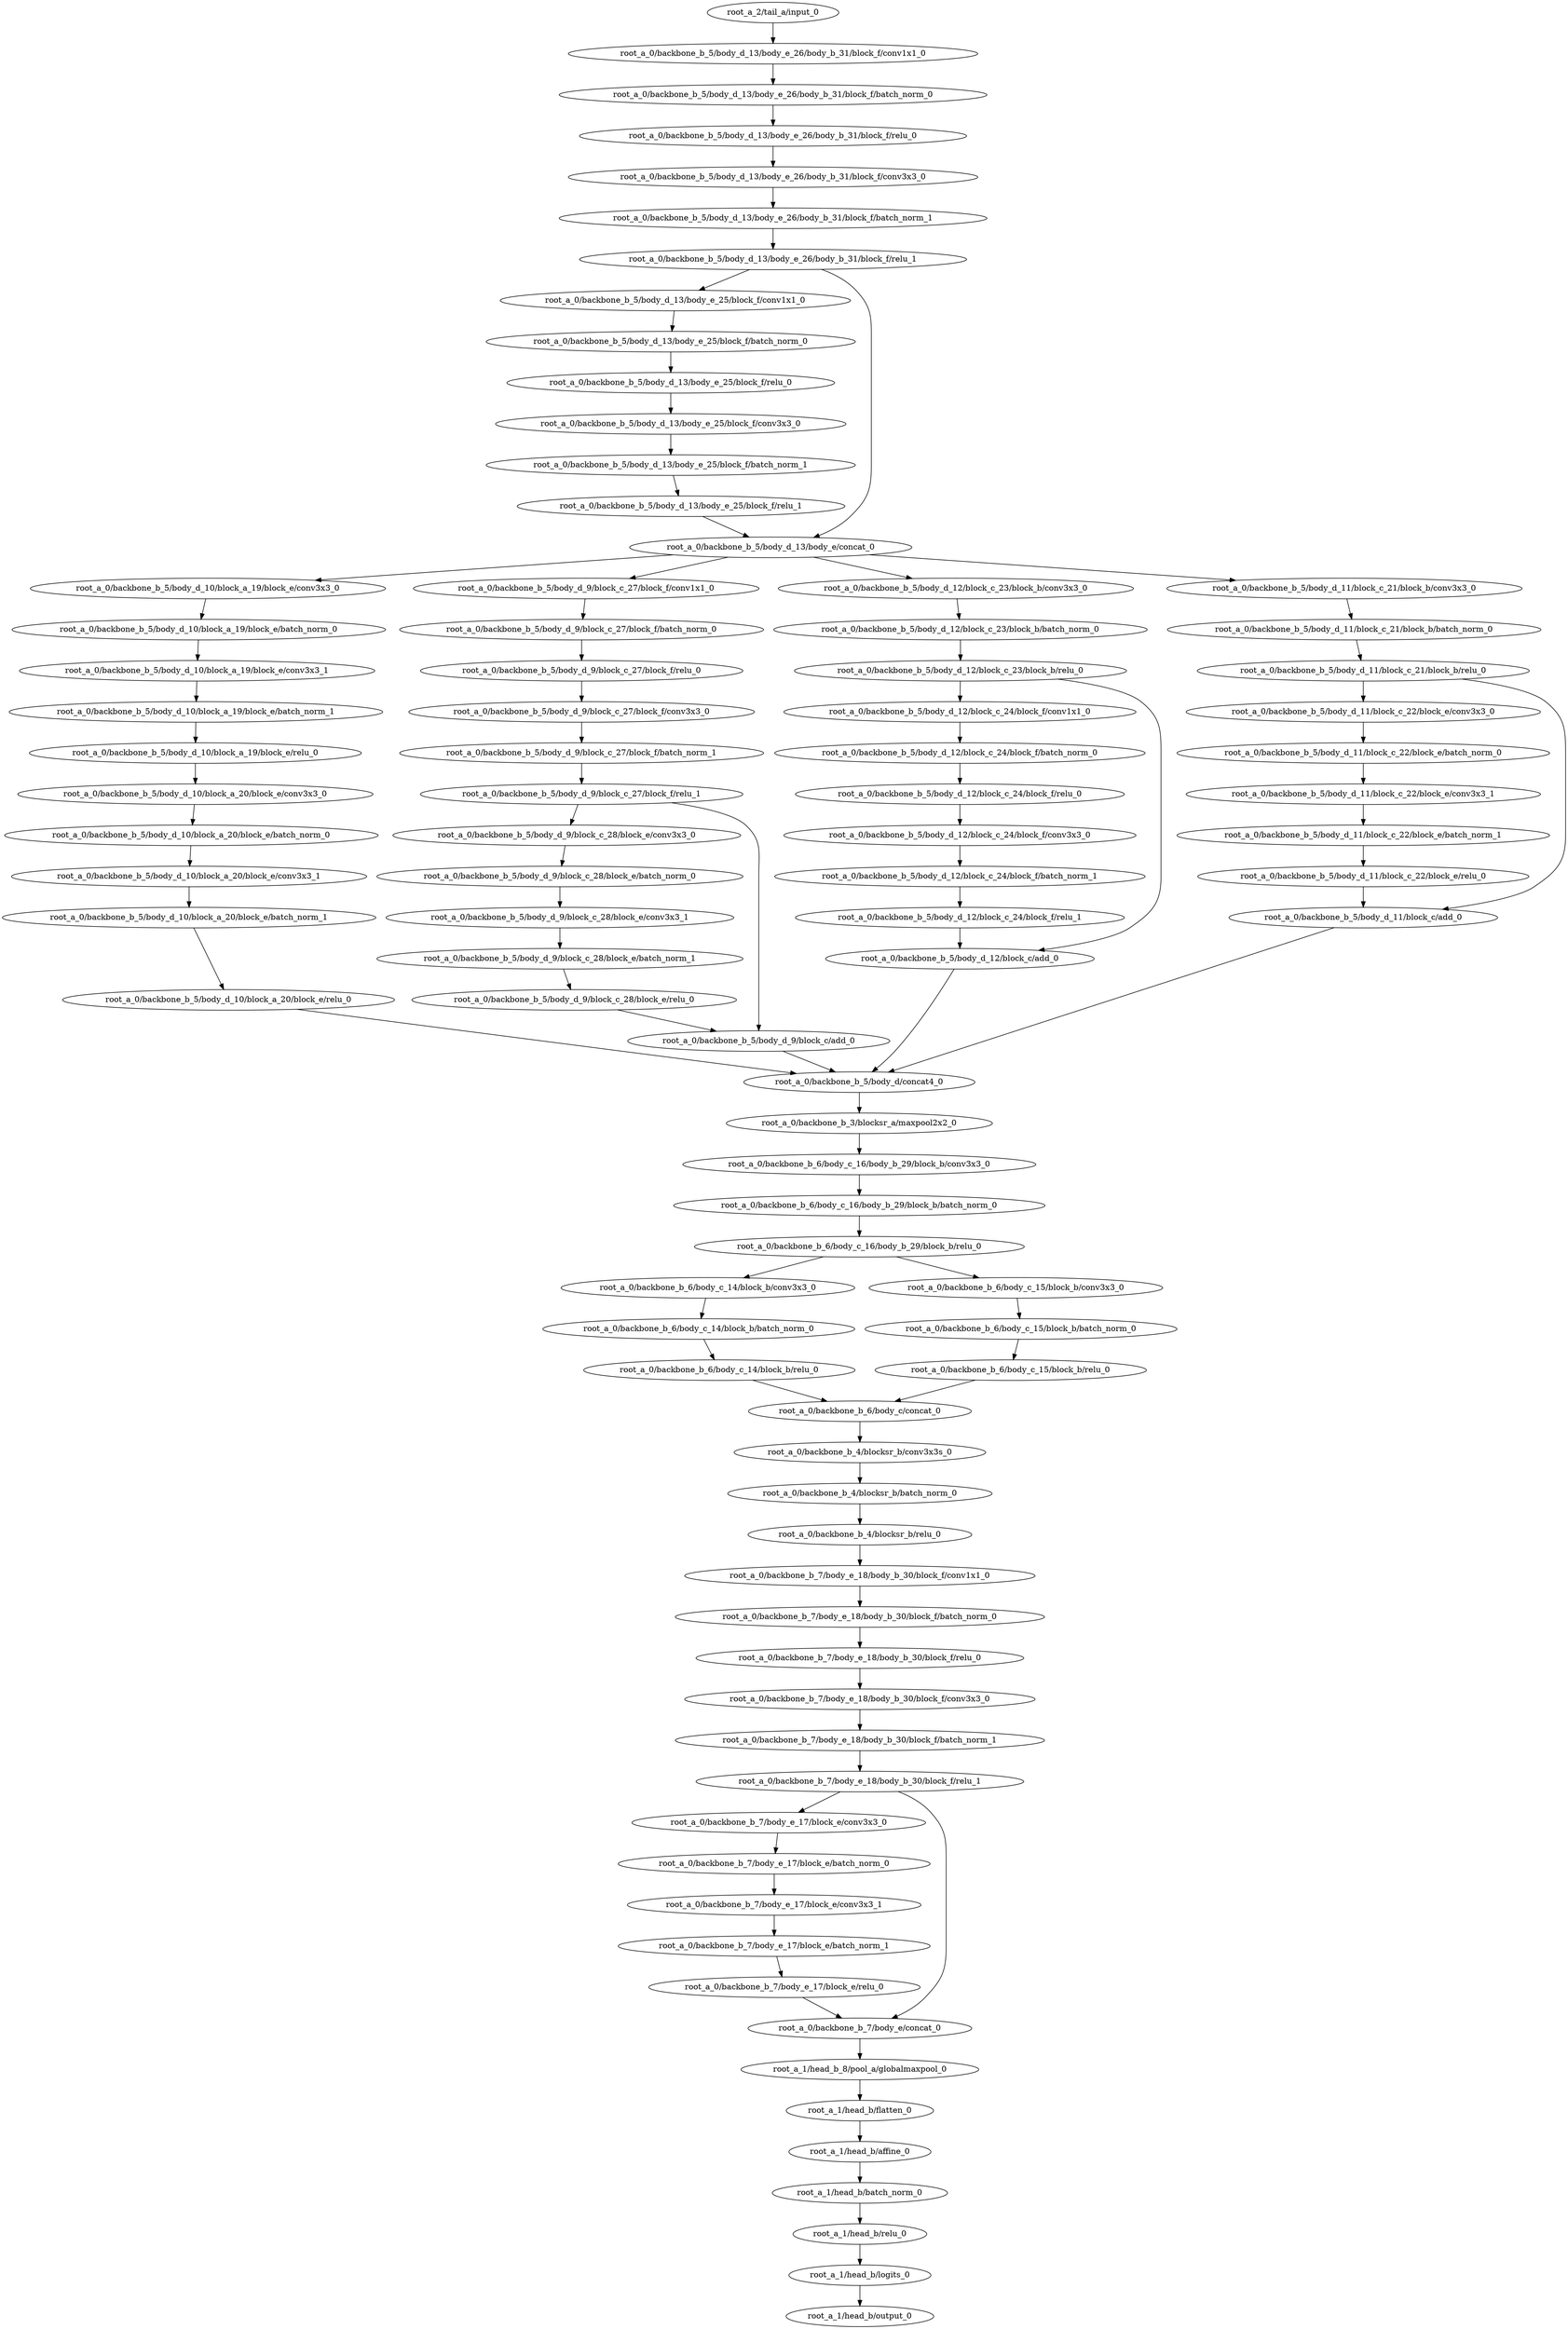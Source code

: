 digraph root_a {
	"root_a_2/tail_a/input_0"
	"root_a_0/backbone_b_5/body_d_13/body_e_26/body_b_31/block_f/conv1x1_0"
	"root_a_0/backbone_b_5/body_d_13/body_e_26/body_b_31/block_f/batch_norm_0"
	"root_a_0/backbone_b_5/body_d_13/body_e_26/body_b_31/block_f/relu_0"
	"root_a_0/backbone_b_5/body_d_13/body_e_26/body_b_31/block_f/conv3x3_0"
	"root_a_0/backbone_b_5/body_d_13/body_e_26/body_b_31/block_f/batch_norm_1"
	"root_a_0/backbone_b_5/body_d_13/body_e_26/body_b_31/block_f/relu_1"
	"root_a_0/backbone_b_5/body_d_13/body_e_25/block_f/conv1x1_0"
	"root_a_0/backbone_b_5/body_d_13/body_e_25/block_f/batch_norm_0"
	"root_a_0/backbone_b_5/body_d_13/body_e_25/block_f/relu_0"
	"root_a_0/backbone_b_5/body_d_13/body_e_25/block_f/conv3x3_0"
	"root_a_0/backbone_b_5/body_d_13/body_e_25/block_f/batch_norm_1"
	"root_a_0/backbone_b_5/body_d_13/body_e_25/block_f/relu_1"
	"root_a_0/backbone_b_5/body_d_13/body_e/concat_0"
	"root_a_0/backbone_b_5/body_d_10/block_a_19/block_e/conv3x3_0"
	"root_a_0/backbone_b_5/body_d_10/block_a_19/block_e/batch_norm_0"
	"root_a_0/backbone_b_5/body_d_10/block_a_19/block_e/conv3x3_1"
	"root_a_0/backbone_b_5/body_d_10/block_a_19/block_e/batch_norm_1"
	"root_a_0/backbone_b_5/body_d_10/block_a_19/block_e/relu_0"
	"root_a_0/backbone_b_5/body_d_10/block_a_20/block_e/conv3x3_0"
	"root_a_0/backbone_b_5/body_d_10/block_a_20/block_e/batch_norm_0"
	"root_a_0/backbone_b_5/body_d_10/block_a_20/block_e/conv3x3_1"
	"root_a_0/backbone_b_5/body_d_10/block_a_20/block_e/batch_norm_1"
	"root_a_0/backbone_b_5/body_d_10/block_a_20/block_e/relu_0"
	"root_a_0/backbone_b_5/body_d_9/block_c_27/block_f/conv1x1_0"
	"root_a_0/backbone_b_5/body_d_9/block_c_27/block_f/batch_norm_0"
	"root_a_0/backbone_b_5/body_d_9/block_c_27/block_f/relu_0"
	"root_a_0/backbone_b_5/body_d_9/block_c_27/block_f/conv3x3_0"
	"root_a_0/backbone_b_5/body_d_9/block_c_27/block_f/batch_norm_1"
	"root_a_0/backbone_b_5/body_d_9/block_c_27/block_f/relu_1"
	"root_a_0/backbone_b_5/body_d_9/block_c_28/block_e/conv3x3_0"
	"root_a_0/backbone_b_5/body_d_9/block_c_28/block_e/batch_norm_0"
	"root_a_0/backbone_b_5/body_d_9/block_c_28/block_e/conv3x3_1"
	"root_a_0/backbone_b_5/body_d_9/block_c_28/block_e/batch_norm_1"
	"root_a_0/backbone_b_5/body_d_9/block_c_28/block_e/relu_0"
	"root_a_0/backbone_b_5/body_d_9/block_c/add_0"
	"root_a_0/backbone_b_5/body_d_12/block_c_23/block_b/conv3x3_0"
	"root_a_0/backbone_b_5/body_d_12/block_c_23/block_b/batch_norm_0"
	"root_a_0/backbone_b_5/body_d_12/block_c_23/block_b/relu_0"
	"root_a_0/backbone_b_5/body_d_12/block_c_24/block_f/conv1x1_0"
	"root_a_0/backbone_b_5/body_d_12/block_c_24/block_f/batch_norm_0"
	"root_a_0/backbone_b_5/body_d_12/block_c_24/block_f/relu_0"
	"root_a_0/backbone_b_5/body_d_12/block_c_24/block_f/conv3x3_0"
	"root_a_0/backbone_b_5/body_d_12/block_c_24/block_f/batch_norm_1"
	"root_a_0/backbone_b_5/body_d_12/block_c_24/block_f/relu_1"
	"root_a_0/backbone_b_5/body_d_12/block_c/add_0"
	"root_a_0/backbone_b_5/body_d_11/block_c_21/block_b/conv3x3_0"
	"root_a_0/backbone_b_5/body_d_11/block_c_21/block_b/batch_norm_0"
	"root_a_0/backbone_b_5/body_d_11/block_c_21/block_b/relu_0"
	"root_a_0/backbone_b_5/body_d_11/block_c_22/block_e/conv3x3_0"
	"root_a_0/backbone_b_5/body_d_11/block_c_22/block_e/batch_norm_0"
	"root_a_0/backbone_b_5/body_d_11/block_c_22/block_e/conv3x3_1"
	"root_a_0/backbone_b_5/body_d_11/block_c_22/block_e/batch_norm_1"
	"root_a_0/backbone_b_5/body_d_11/block_c_22/block_e/relu_0"
	"root_a_0/backbone_b_5/body_d_11/block_c/add_0"
	"root_a_0/backbone_b_5/body_d/concat4_0"
	"root_a_0/backbone_b_3/blocksr_a/maxpool2x2_0"
	"root_a_0/backbone_b_6/body_c_16/body_b_29/block_b/conv3x3_0"
	"root_a_0/backbone_b_6/body_c_16/body_b_29/block_b/batch_norm_0"
	"root_a_0/backbone_b_6/body_c_16/body_b_29/block_b/relu_0"
	"root_a_0/backbone_b_6/body_c_14/block_b/conv3x3_0"
	"root_a_0/backbone_b_6/body_c_14/block_b/batch_norm_0"
	"root_a_0/backbone_b_6/body_c_14/block_b/relu_0"
	"root_a_0/backbone_b_6/body_c_15/block_b/conv3x3_0"
	"root_a_0/backbone_b_6/body_c_15/block_b/batch_norm_0"
	"root_a_0/backbone_b_6/body_c_15/block_b/relu_0"
	"root_a_0/backbone_b_6/body_c/concat_0"
	"root_a_0/backbone_b_4/blocksr_b/conv3x3s_0"
	"root_a_0/backbone_b_4/blocksr_b/batch_norm_0"
	"root_a_0/backbone_b_4/blocksr_b/relu_0"
	"root_a_0/backbone_b_7/body_e_18/body_b_30/block_f/conv1x1_0"
	"root_a_0/backbone_b_7/body_e_18/body_b_30/block_f/batch_norm_0"
	"root_a_0/backbone_b_7/body_e_18/body_b_30/block_f/relu_0"
	"root_a_0/backbone_b_7/body_e_18/body_b_30/block_f/conv3x3_0"
	"root_a_0/backbone_b_7/body_e_18/body_b_30/block_f/batch_norm_1"
	"root_a_0/backbone_b_7/body_e_18/body_b_30/block_f/relu_1"
	"root_a_0/backbone_b_7/body_e_17/block_e/conv3x3_0"
	"root_a_0/backbone_b_7/body_e_17/block_e/batch_norm_0"
	"root_a_0/backbone_b_7/body_e_17/block_e/conv3x3_1"
	"root_a_0/backbone_b_7/body_e_17/block_e/batch_norm_1"
	"root_a_0/backbone_b_7/body_e_17/block_e/relu_0"
	"root_a_0/backbone_b_7/body_e/concat_0"
	"root_a_1/head_b_8/pool_a/globalmaxpool_0"
	"root_a_1/head_b/flatten_0"
	"root_a_1/head_b/affine_0"
	"root_a_1/head_b/batch_norm_0"
	"root_a_1/head_b/relu_0"
	"root_a_1/head_b/logits_0"
	"root_a_1/head_b/output_0"

	"root_a_2/tail_a/input_0" -> "root_a_0/backbone_b_5/body_d_13/body_e_26/body_b_31/block_f/conv1x1_0"
	"root_a_0/backbone_b_5/body_d_13/body_e_26/body_b_31/block_f/conv1x1_0" -> "root_a_0/backbone_b_5/body_d_13/body_e_26/body_b_31/block_f/batch_norm_0"
	"root_a_0/backbone_b_5/body_d_13/body_e_26/body_b_31/block_f/batch_norm_0" -> "root_a_0/backbone_b_5/body_d_13/body_e_26/body_b_31/block_f/relu_0"
	"root_a_0/backbone_b_5/body_d_13/body_e_26/body_b_31/block_f/relu_0" -> "root_a_0/backbone_b_5/body_d_13/body_e_26/body_b_31/block_f/conv3x3_0"
	"root_a_0/backbone_b_5/body_d_13/body_e_26/body_b_31/block_f/conv3x3_0" -> "root_a_0/backbone_b_5/body_d_13/body_e_26/body_b_31/block_f/batch_norm_1"
	"root_a_0/backbone_b_5/body_d_13/body_e_26/body_b_31/block_f/batch_norm_1" -> "root_a_0/backbone_b_5/body_d_13/body_e_26/body_b_31/block_f/relu_1"
	"root_a_0/backbone_b_5/body_d_13/body_e_26/body_b_31/block_f/relu_1" -> "root_a_0/backbone_b_5/body_d_13/body_e_25/block_f/conv1x1_0"
	"root_a_0/backbone_b_5/body_d_13/body_e_25/block_f/conv1x1_0" -> "root_a_0/backbone_b_5/body_d_13/body_e_25/block_f/batch_norm_0"
	"root_a_0/backbone_b_5/body_d_13/body_e_25/block_f/batch_norm_0" -> "root_a_0/backbone_b_5/body_d_13/body_e_25/block_f/relu_0"
	"root_a_0/backbone_b_5/body_d_13/body_e_25/block_f/relu_0" -> "root_a_0/backbone_b_5/body_d_13/body_e_25/block_f/conv3x3_0"
	"root_a_0/backbone_b_5/body_d_13/body_e_25/block_f/conv3x3_0" -> "root_a_0/backbone_b_5/body_d_13/body_e_25/block_f/batch_norm_1"
	"root_a_0/backbone_b_5/body_d_13/body_e_25/block_f/batch_norm_1" -> "root_a_0/backbone_b_5/body_d_13/body_e_25/block_f/relu_1"
	"root_a_0/backbone_b_5/body_d_13/body_e_25/block_f/relu_1" -> "root_a_0/backbone_b_5/body_d_13/body_e/concat_0"
	"root_a_0/backbone_b_5/body_d_13/body_e_26/body_b_31/block_f/relu_1" -> "root_a_0/backbone_b_5/body_d_13/body_e/concat_0"
	"root_a_0/backbone_b_5/body_d_13/body_e/concat_0" -> "root_a_0/backbone_b_5/body_d_10/block_a_19/block_e/conv3x3_0"
	"root_a_0/backbone_b_5/body_d_10/block_a_19/block_e/conv3x3_0" -> "root_a_0/backbone_b_5/body_d_10/block_a_19/block_e/batch_norm_0"
	"root_a_0/backbone_b_5/body_d_10/block_a_19/block_e/batch_norm_0" -> "root_a_0/backbone_b_5/body_d_10/block_a_19/block_e/conv3x3_1"
	"root_a_0/backbone_b_5/body_d_10/block_a_19/block_e/conv3x3_1" -> "root_a_0/backbone_b_5/body_d_10/block_a_19/block_e/batch_norm_1"
	"root_a_0/backbone_b_5/body_d_10/block_a_19/block_e/batch_norm_1" -> "root_a_0/backbone_b_5/body_d_10/block_a_19/block_e/relu_0"
	"root_a_0/backbone_b_5/body_d_10/block_a_19/block_e/relu_0" -> "root_a_0/backbone_b_5/body_d_10/block_a_20/block_e/conv3x3_0"
	"root_a_0/backbone_b_5/body_d_10/block_a_20/block_e/conv3x3_0" -> "root_a_0/backbone_b_5/body_d_10/block_a_20/block_e/batch_norm_0"
	"root_a_0/backbone_b_5/body_d_10/block_a_20/block_e/batch_norm_0" -> "root_a_0/backbone_b_5/body_d_10/block_a_20/block_e/conv3x3_1"
	"root_a_0/backbone_b_5/body_d_10/block_a_20/block_e/conv3x3_1" -> "root_a_0/backbone_b_5/body_d_10/block_a_20/block_e/batch_norm_1"
	"root_a_0/backbone_b_5/body_d_10/block_a_20/block_e/batch_norm_1" -> "root_a_0/backbone_b_5/body_d_10/block_a_20/block_e/relu_0"
	"root_a_0/backbone_b_5/body_d_13/body_e/concat_0" -> "root_a_0/backbone_b_5/body_d_9/block_c_27/block_f/conv1x1_0"
	"root_a_0/backbone_b_5/body_d_9/block_c_27/block_f/conv1x1_0" -> "root_a_0/backbone_b_5/body_d_9/block_c_27/block_f/batch_norm_0"
	"root_a_0/backbone_b_5/body_d_9/block_c_27/block_f/batch_norm_0" -> "root_a_0/backbone_b_5/body_d_9/block_c_27/block_f/relu_0"
	"root_a_0/backbone_b_5/body_d_9/block_c_27/block_f/relu_0" -> "root_a_0/backbone_b_5/body_d_9/block_c_27/block_f/conv3x3_0"
	"root_a_0/backbone_b_5/body_d_9/block_c_27/block_f/conv3x3_0" -> "root_a_0/backbone_b_5/body_d_9/block_c_27/block_f/batch_norm_1"
	"root_a_0/backbone_b_5/body_d_9/block_c_27/block_f/batch_norm_1" -> "root_a_0/backbone_b_5/body_d_9/block_c_27/block_f/relu_1"
	"root_a_0/backbone_b_5/body_d_9/block_c_27/block_f/relu_1" -> "root_a_0/backbone_b_5/body_d_9/block_c_28/block_e/conv3x3_0"
	"root_a_0/backbone_b_5/body_d_9/block_c_28/block_e/conv3x3_0" -> "root_a_0/backbone_b_5/body_d_9/block_c_28/block_e/batch_norm_0"
	"root_a_0/backbone_b_5/body_d_9/block_c_28/block_e/batch_norm_0" -> "root_a_0/backbone_b_5/body_d_9/block_c_28/block_e/conv3x3_1"
	"root_a_0/backbone_b_5/body_d_9/block_c_28/block_e/conv3x3_1" -> "root_a_0/backbone_b_5/body_d_9/block_c_28/block_e/batch_norm_1"
	"root_a_0/backbone_b_5/body_d_9/block_c_28/block_e/batch_norm_1" -> "root_a_0/backbone_b_5/body_d_9/block_c_28/block_e/relu_0"
	"root_a_0/backbone_b_5/body_d_9/block_c_28/block_e/relu_0" -> "root_a_0/backbone_b_5/body_d_9/block_c/add_0"
	"root_a_0/backbone_b_5/body_d_9/block_c_27/block_f/relu_1" -> "root_a_0/backbone_b_5/body_d_9/block_c/add_0"
	"root_a_0/backbone_b_5/body_d_13/body_e/concat_0" -> "root_a_0/backbone_b_5/body_d_12/block_c_23/block_b/conv3x3_0"
	"root_a_0/backbone_b_5/body_d_12/block_c_23/block_b/conv3x3_0" -> "root_a_0/backbone_b_5/body_d_12/block_c_23/block_b/batch_norm_0"
	"root_a_0/backbone_b_5/body_d_12/block_c_23/block_b/batch_norm_0" -> "root_a_0/backbone_b_5/body_d_12/block_c_23/block_b/relu_0"
	"root_a_0/backbone_b_5/body_d_12/block_c_23/block_b/relu_0" -> "root_a_0/backbone_b_5/body_d_12/block_c_24/block_f/conv1x1_0"
	"root_a_0/backbone_b_5/body_d_12/block_c_24/block_f/conv1x1_0" -> "root_a_0/backbone_b_5/body_d_12/block_c_24/block_f/batch_norm_0"
	"root_a_0/backbone_b_5/body_d_12/block_c_24/block_f/batch_norm_0" -> "root_a_0/backbone_b_5/body_d_12/block_c_24/block_f/relu_0"
	"root_a_0/backbone_b_5/body_d_12/block_c_24/block_f/relu_0" -> "root_a_0/backbone_b_5/body_d_12/block_c_24/block_f/conv3x3_0"
	"root_a_0/backbone_b_5/body_d_12/block_c_24/block_f/conv3x3_0" -> "root_a_0/backbone_b_5/body_d_12/block_c_24/block_f/batch_norm_1"
	"root_a_0/backbone_b_5/body_d_12/block_c_24/block_f/batch_norm_1" -> "root_a_0/backbone_b_5/body_d_12/block_c_24/block_f/relu_1"
	"root_a_0/backbone_b_5/body_d_12/block_c_23/block_b/relu_0" -> "root_a_0/backbone_b_5/body_d_12/block_c/add_0"
	"root_a_0/backbone_b_5/body_d_12/block_c_24/block_f/relu_1" -> "root_a_0/backbone_b_5/body_d_12/block_c/add_0"
	"root_a_0/backbone_b_5/body_d_13/body_e/concat_0" -> "root_a_0/backbone_b_5/body_d_11/block_c_21/block_b/conv3x3_0"
	"root_a_0/backbone_b_5/body_d_11/block_c_21/block_b/conv3x3_0" -> "root_a_0/backbone_b_5/body_d_11/block_c_21/block_b/batch_norm_0"
	"root_a_0/backbone_b_5/body_d_11/block_c_21/block_b/batch_norm_0" -> "root_a_0/backbone_b_5/body_d_11/block_c_21/block_b/relu_0"
	"root_a_0/backbone_b_5/body_d_11/block_c_21/block_b/relu_0" -> "root_a_0/backbone_b_5/body_d_11/block_c_22/block_e/conv3x3_0"
	"root_a_0/backbone_b_5/body_d_11/block_c_22/block_e/conv3x3_0" -> "root_a_0/backbone_b_5/body_d_11/block_c_22/block_e/batch_norm_0"
	"root_a_0/backbone_b_5/body_d_11/block_c_22/block_e/batch_norm_0" -> "root_a_0/backbone_b_5/body_d_11/block_c_22/block_e/conv3x3_1"
	"root_a_0/backbone_b_5/body_d_11/block_c_22/block_e/conv3x3_1" -> "root_a_0/backbone_b_5/body_d_11/block_c_22/block_e/batch_norm_1"
	"root_a_0/backbone_b_5/body_d_11/block_c_22/block_e/batch_norm_1" -> "root_a_0/backbone_b_5/body_d_11/block_c_22/block_e/relu_0"
	"root_a_0/backbone_b_5/body_d_11/block_c_21/block_b/relu_0" -> "root_a_0/backbone_b_5/body_d_11/block_c/add_0"
	"root_a_0/backbone_b_5/body_d_11/block_c_22/block_e/relu_0" -> "root_a_0/backbone_b_5/body_d_11/block_c/add_0"
	"root_a_0/backbone_b_5/body_d_10/block_a_20/block_e/relu_0" -> "root_a_0/backbone_b_5/body_d/concat4_0"
	"root_a_0/backbone_b_5/body_d_9/block_c/add_0" -> "root_a_0/backbone_b_5/body_d/concat4_0"
	"root_a_0/backbone_b_5/body_d_12/block_c/add_0" -> "root_a_0/backbone_b_5/body_d/concat4_0"
	"root_a_0/backbone_b_5/body_d_11/block_c/add_0" -> "root_a_0/backbone_b_5/body_d/concat4_0"
	"root_a_0/backbone_b_5/body_d/concat4_0" -> "root_a_0/backbone_b_3/blocksr_a/maxpool2x2_0"
	"root_a_0/backbone_b_3/blocksr_a/maxpool2x2_0" -> "root_a_0/backbone_b_6/body_c_16/body_b_29/block_b/conv3x3_0"
	"root_a_0/backbone_b_6/body_c_16/body_b_29/block_b/conv3x3_0" -> "root_a_0/backbone_b_6/body_c_16/body_b_29/block_b/batch_norm_0"
	"root_a_0/backbone_b_6/body_c_16/body_b_29/block_b/batch_norm_0" -> "root_a_0/backbone_b_6/body_c_16/body_b_29/block_b/relu_0"
	"root_a_0/backbone_b_6/body_c_16/body_b_29/block_b/relu_0" -> "root_a_0/backbone_b_6/body_c_14/block_b/conv3x3_0"
	"root_a_0/backbone_b_6/body_c_14/block_b/conv3x3_0" -> "root_a_0/backbone_b_6/body_c_14/block_b/batch_norm_0"
	"root_a_0/backbone_b_6/body_c_14/block_b/batch_norm_0" -> "root_a_0/backbone_b_6/body_c_14/block_b/relu_0"
	"root_a_0/backbone_b_6/body_c_16/body_b_29/block_b/relu_0" -> "root_a_0/backbone_b_6/body_c_15/block_b/conv3x3_0"
	"root_a_0/backbone_b_6/body_c_15/block_b/conv3x3_0" -> "root_a_0/backbone_b_6/body_c_15/block_b/batch_norm_0"
	"root_a_0/backbone_b_6/body_c_15/block_b/batch_norm_0" -> "root_a_0/backbone_b_6/body_c_15/block_b/relu_0"
	"root_a_0/backbone_b_6/body_c_14/block_b/relu_0" -> "root_a_0/backbone_b_6/body_c/concat_0"
	"root_a_0/backbone_b_6/body_c_15/block_b/relu_0" -> "root_a_0/backbone_b_6/body_c/concat_0"
	"root_a_0/backbone_b_6/body_c/concat_0" -> "root_a_0/backbone_b_4/blocksr_b/conv3x3s_0"
	"root_a_0/backbone_b_4/blocksr_b/conv3x3s_0" -> "root_a_0/backbone_b_4/blocksr_b/batch_norm_0"
	"root_a_0/backbone_b_4/blocksr_b/batch_norm_0" -> "root_a_0/backbone_b_4/blocksr_b/relu_0"
	"root_a_0/backbone_b_4/blocksr_b/relu_0" -> "root_a_0/backbone_b_7/body_e_18/body_b_30/block_f/conv1x1_0"
	"root_a_0/backbone_b_7/body_e_18/body_b_30/block_f/conv1x1_0" -> "root_a_0/backbone_b_7/body_e_18/body_b_30/block_f/batch_norm_0"
	"root_a_0/backbone_b_7/body_e_18/body_b_30/block_f/batch_norm_0" -> "root_a_0/backbone_b_7/body_e_18/body_b_30/block_f/relu_0"
	"root_a_0/backbone_b_7/body_e_18/body_b_30/block_f/relu_0" -> "root_a_0/backbone_b_7/body_e_18/body_b_30/block_f/conv3x3_0"
	"root_a_0/backbone_b_7/body_e_18/body_b_30/block_f/conv3x3_0" -> "root_a_0/backbone_b_7/body_e_18/body_b_30/block_f/batch_norm_1"
	"root_a_0/backbone_b_7/body_e_18/body_b_30/block_f/batch_norm_1" -> "root_a_0/backbone_b_7/body_e_18/body_b_30/block_f/relu_1"
	"root_a_0/backbone_b_7/body_e_18/body_b_30/block_f/relu_1" -> "root_a_0/backbone_b_7/body_e_17/block_e/conv3x3_0"
	"root_a_0/backbone_b_7/body_e_17/block_e/conv3x3_0" -> "root_a_0/backbone_b_7/body_e_17/block_e/batch_norm_0"
	"root_a_0/backbone_b_7/body_e_17/block_e/batch_norm_0" -> "root_a_0/backbone_b_7/body_e_17/block_e/conv3x3_1"
	"root_a_0/backbone_b_7/body_e_17/block_e/conv3x3_1" -> "root_a_0/backbone_b_7/body_e_17/block_e/batch_norm_1"
	"root_a_0/backbone_b_7/body_e_17/block_e/batch_norm_1" -> "root_a_0/backbone_b_7/body_e_17/block_e/relu_0"
	"root_a_0/backbone_b_7/body_e_17/block_e/relu_0" -> "root_a_0/backbone_b_7/body_e/concat_0"
	"root_a_0/backbone_b_7/body_e_18/body_b_30/block_f/relu_1" -> "root_a_0/backbone_b_7/body_e/concat_0"
	"root_a_0/backbone_b_7/body_e/concat_0" -> "root_a_1/head_b_8/pool_a/globalmaxpool_0"
	"root_a_1/head_b_8/pool_a/globalmaxpool_0" -> "root_a_1/head_b/flatten_0"
	"root_a_1/head_b/flatten_0" -> "root_a_1/head_b/affine_0"
	"root_a_1/head_b/affine_0" -> "root_a_1/head_b/batch_norm_0"
	"root_a_1/head_b/batch_norm_0" -> "root_a_1/head_b/relu_0"
	"root_a_1/head_b/relu_0" -> "root_a_1/head_b/logits_0"
	"root_a_1/head_b/logits_0" -> "root_a_1/head_b/output_0"

}